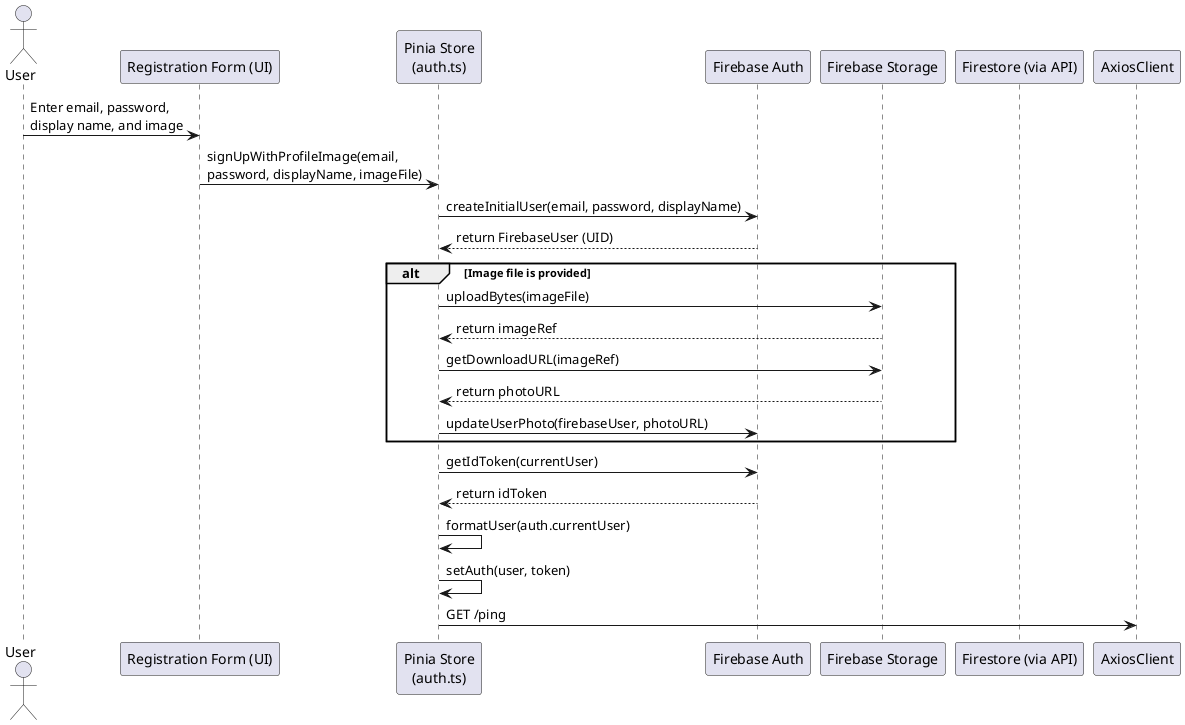 @startuml
actor User
participant "Registration Form (UI)" as UI
participant "Pinia Store\n(auth.ts)" as Store
participant "Firebase Auth" as Auth
participant "Firebase Storage" as Storage
participant "Firestore (via API)" as Backend
participant "AxiosClient" as API


User -> UI : Enter email, password,\ndisplay name, and image
UI -> Store : signUpWithProfileImage(email,\npassword, displayName, imageFile)

Store -> Auth : createInitialUser(email, password, displayName)
Auth --> Store : return FirebaseUser (UID)

alt Image file is provided
    Store -> Storage : uploadBytes(imageFile)
    Storage --> Store : return imageRef
    Store -> Storage : getDownloadURL(imageRef)
    Storage --> Store : return photoURL
    Store -> Auth : updateUserPhoto(firebaseUser, photoURL)
end

Store -> Auth : getIdToken(currentUser)
Auth --> Store : return idToken

Store -> Store : formatUser(auth.currentUser)

Store -> Store : setAuth(user, token)
Store -> API : GET /ping
@enduml
